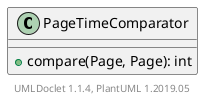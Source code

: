 @startuml

    class PageTimeComparator [[PageTimeComparator.html]] {
        +compare(Page, Page): int
    }


    center footer UMLDoclet 1.1.4, PlantUML 1.2019.05
@enduml
